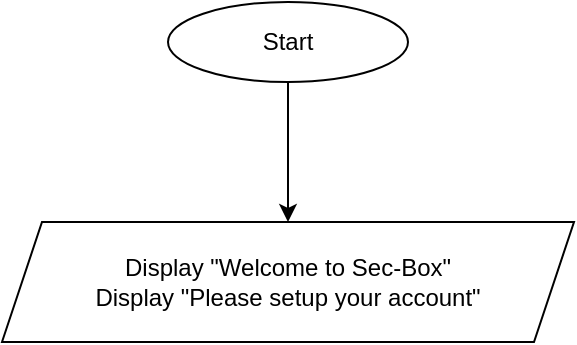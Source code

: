 <mxfile version="14.2.2" type="github">
  <diagram id="C5RBs43oDa-KdzZeNtuy" name="Page-1">
    <mxGraphModel dx="1422" dy="794" grid="1" gridSize="10" guides="1" tooltips="1" connect="1" arrows="1" fold="1" page="1" pageScale="1" pageWidth="827" pageHeight="1169" math="0" shadow="0">
      <root>
        <mxCell id="WIyWlLk6GJQsqaUBKTNV-0" />
        <mxCell id="WIyWlLk6GJQsqaUBKTNV-1" parent="WIyWlLk6GJQsqaUBKTNV-0" />
        <mxCell id="_I6RMEH1zVpY4C6VwtcZ-4" value="" style="edgeStyle=orthogonalEdgeStyle;rounded=0;orthogonalLoop=1;jettySize=auto;html=1;" edge="1" parent="WIyWlLk6GJQsqaUBKTNV-1" source="_I6RMEH1zVpY4C6VwtcZ-0" target="_I6RMEH1zVpY4C6VwtcZ-3">
          <mxGeometry relative="1" as="geometry" />
        </mxCell>
        <mxCell id="_I6RMEH1zVpY4C6VwtcZ-0" value="Start" style="ellipse;whiteSpace=wrap;html=1;" vertex="1" parent="WIyWlLk6GJQsqaUBKTNV-1">
          <mxGeometry x="354" y="50" width="120" height="40" as="geometry" />
        </mxCell>
        <mxCell id="_I6RMEH1zVpY4C6VwtcZ-3" value="Display &quot;Welcome to Sec-Box&quot;&lt;br&gt;Display &quot;Please setup your account&quot;" style="shape=parallelogram;perimeter=parallelogramPerimeter;whiteSpace=wrap;html=1;fixedSize=1;" vertex="1" parent="WIyWlLk6GJQsqaUBKTNV-1">
          <mxGeometry x="271" y="160" width="286" height="60" as="geometry" />
        </mxCell>
      </root>
    </mxGraphModel>
  </diagram>
</mxfile>
